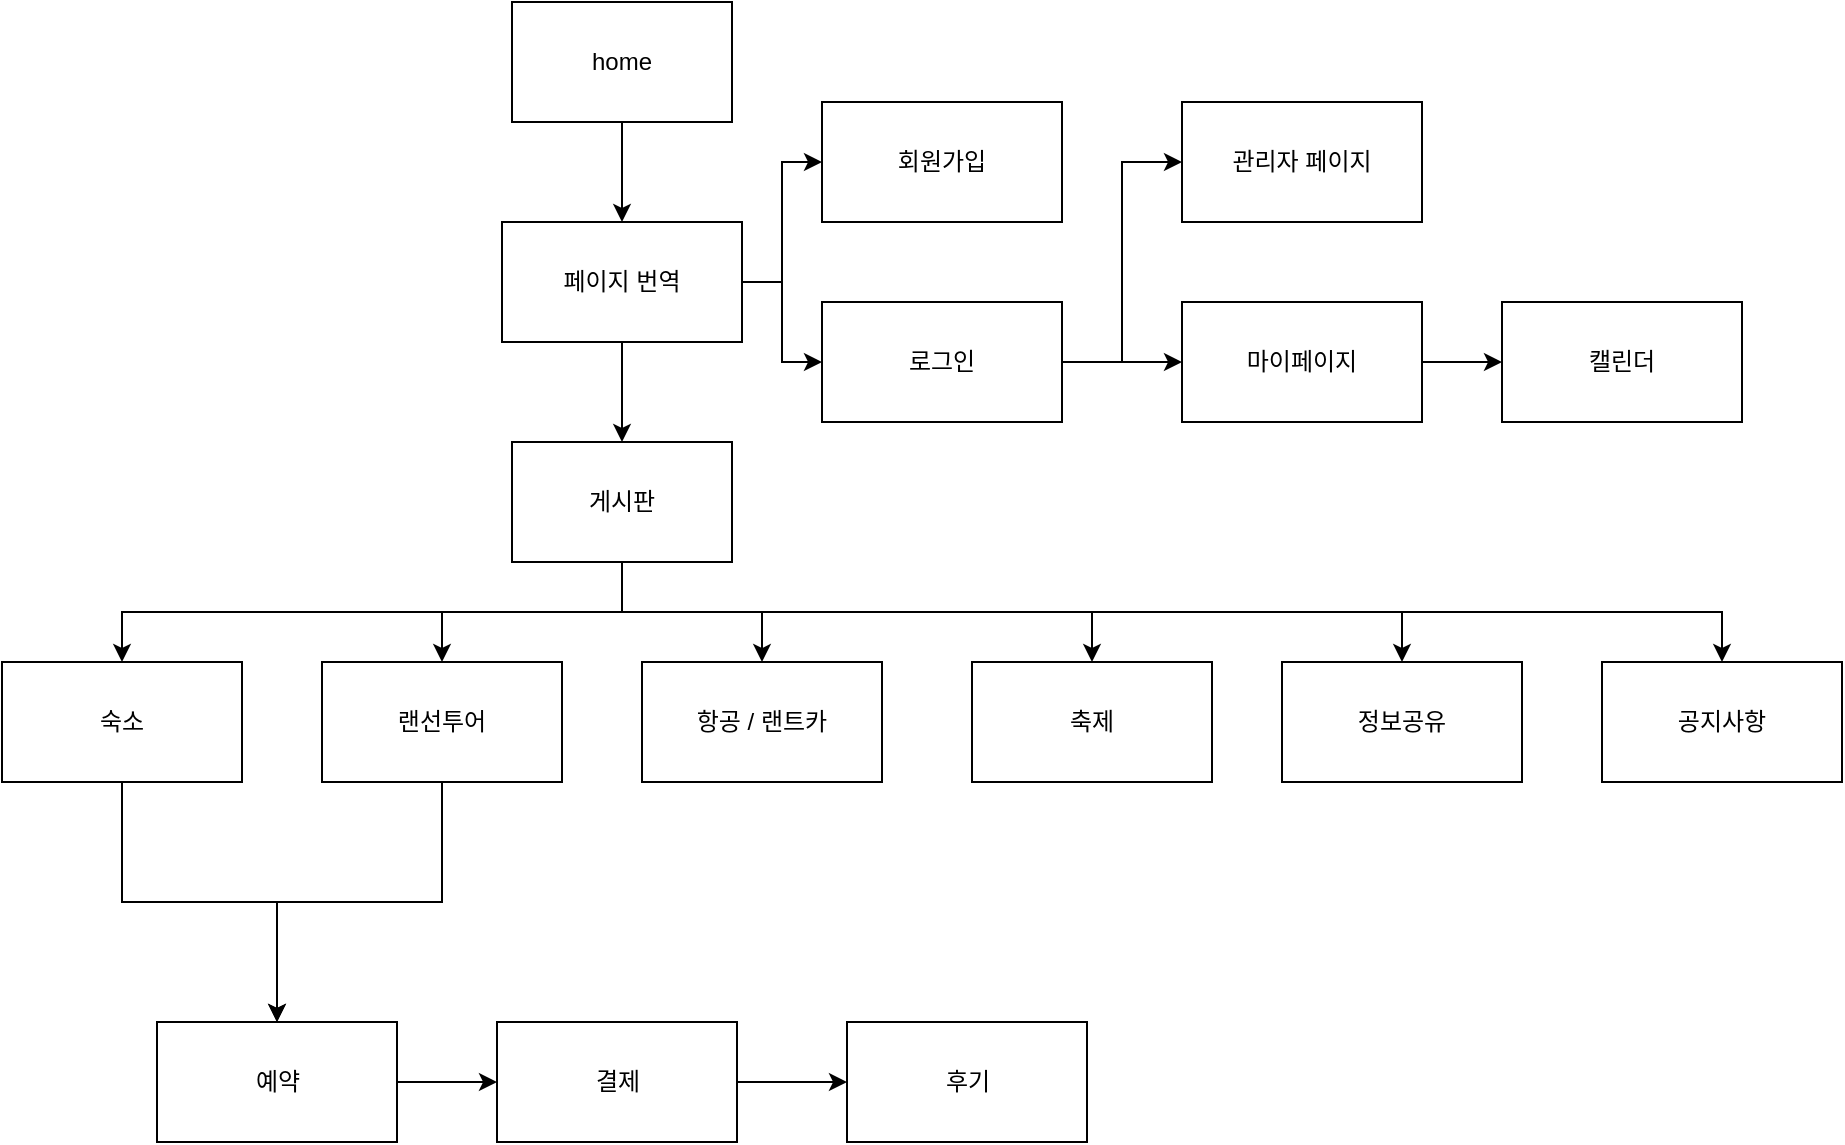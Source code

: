<mxfile version="14.8.0" type="github">
  <diagram id="3u55SB_BfCbyY_XbsaMX" name="Page-1">
    <mxGraphModel dx="1422" dy="705" grid="1" gridSize="10" guides="1" tooltips="1" connect="1" arrows="1" fold="1" page="1" pageScale="1" pageWidth="1169" pageHeight="1654" math="0" shadow="0">
      <root>
        <mxCell id="0" />
        <mxCell id="1" parent="0" />
        <mxCell id="Vz4XTMMSbuac7aniGxZ4-37" style="edgeStyle=orthogonalEdgeStyle;rounded=0;orthogonalLoop=1;jettySize=auto;html=1;exitX=0.5;exitY=1;exitDx=0;exitDy=0;" parent="1" source="Vz4XTMMSbuac7aniGxZ4-1" target="Vz4XTMMSbuac7aniGxZ4-13" edge="1">
          <mxGeometry relative="1" as="geometry" />
        </mxCell>
        <mxCell id="Vz4XTMMSbuac7aniGxZ4-38" style="edgeStyle=orthogonalEdgeStyle;rounded=0;orthogonalLoop=1;jettySize=auto;html=1;exitX=0.5;exitY=1;exitDx=0;exitDy=0;entryX=0.5;entryY=0;entryDx=0;entryDy=0;" parent="1" source="Vz4XTMMSbuac7aniGxZ4-1" target="Vz4XTMMSbuac7aniGxZ4-11" edge="1">
          <mxGeometry relative="1" as="geometry" />
        </mxCell>
        <mxCell id="IqbubBykJ9DmpbZ_wlaK-16" style="edgeStyle=orthogonalEdgeStyle;rounded=0;orthogonalLoop=1;jettySize=auto;html=1;exitX=0.5;exitY=1;exitDx=0;exitDy=0;entryX=0.5;entryY=0;entryDx=0;entryDy=0;" edge="1" parent="1" source="Vz4XTMMSbuac7aniGxZ4-1" target="Vz4XTMMSbuac7aniGxZ4-7">
          <mxGeometry relative="1" as="geometry" />
        </mxCell>
        <mxCell id="IqbubBykJ9DmpbZ_wlaK-17" style="edgeStyle=orthogonalEdgeStyle;rounded=0;orthogonalLoop=1;jettySize=auto;html=1;exitX=0.5;exitY=1;exitDx=0;exitDy=0;" edge="1" parent="1" source="Vz4XTMMSbuac7aniGxZ4-1" target="Vz4XTMMSbuac7aniGxZ4-10">
          <mxGeometry relative="1" as="geometry" />
        </mxCell>
        <mxCell id="IqbubBykJ9DmpbZ_wlaK-23" style="edgeStyle=orthogonalEdgeStyle;rounded=0;orthogonalLoop=1;jettySize=auto;html=1;exitX=0.5;exitY=1;exitDx=0;exitDy=0;" edge="1" parent="1" source="Vz4XTMMSbuac7aniGxZ4-1" target="Vz4XTMMSbuac7aniGxZ4-9">
          <mxGeometry relative="1" as="geometry" />
        </mxCell>
        <mxCell id="IqbubBykJ9DmpbZ_wlaK-24" style="edgeStyle=orthogonalEdgeStyle;rounded=0;orthogonalLoop=1;jettySize=auto;html=1;exitX=0.5;exitY=1;exitDx=0;exitDy=0;" edge="1" parent="1" source="Vz4XTMMSbuac7aniGxZ4-1" target="Vz4XTMMSbuac7aniGxZ4-8">
          <mxGeometry relative="1" as="geometry" />
        </mxCell>
        <mxCell id="Vz4XTMMSbuac7aniGxZ4-1" value="게시판" style="rounded=0;whiteSpace=wrap;html=1;" parent="1" vertex="1">
          <mxGeometry x="285" y="330" width="110" height="60" as="geometry" />
        </mxCell>
        <mxCell id="IqbubBykJ9DmpbZ_wlaK-6" style="edgeStyle=orthogonalEdgeStyle;rounded=0;orthogonalLoop=1;jettySize=auto;html=1;exitX=1;exitY=0.5;exitDx=0;exitDy=0;entryX=0;entryY=0.5;entryDx=0;entryDy=0;" edge="1" parent="1" source="Vz4XTMMSbuac7aniGxZ4-2" target="IqbubBykJ9DmpbZ_wlaK-4">
          <mxGeometry relative="1" as="geometry" />
        </mxCell>
        <mxCell id="IqbubBykJ9DmpbZ_wlaK-7" style="edgeStyle=orthogonalEdgeStyle;rounded=0;orthogonalLoop=1;jettySize=auto;html=1;exitX=1;exitY=0.5;exitDx=0;exitDy=0;entryX=0;entryY=0.5;entryDx=0;entryDy=0;" edge="1" parent="1" source="Vz4XTMMSbuac7aniGxZ4-2" target="Vz4XTMMSbuac7aniGxZ4-49">
          <mxGeometry relative="1" as="geometry" />
        </mxCell>
        <mxCell id="Vz4XTMMSbuac7aniGxZ4-2" value="로그인" style="rounded=0;whiteSpace=wrap;html=1;" parent="1" vertex="1">
          <mxGeometry x="440" y="260" width="120" height="60" as="geometry" />
        </mxCell>
        <mxCell id="Vz4XTMMSbuac7aniGxZ4-3" value="회원가입" style="rounded=0;whiteSpace=wrap;html=1;" parent="1" vertex="1">
          <mxGeometry x="440" y="160" width="120" height="60" as="geometry" />
        </mxCell>
        <mxCell id="Vz4XTMMSbuac7aniGxZ4-7" value="항공 / 랜트카" style="rounded=0;whiteSpace=wrap;html=1;" parent="1" vertex="1">
          <mxGeometry x="350" y="440" width="120" height="60" as="geometry" />
        </mxCell>
        <mxCell id="IqbubBykJ9DmpbZ_wlaK-10" style="edgeStyle=orthogonalEdgeStyle;rounded=0;orthogonalLoop=1;jettySize=auto;html=1;exitX=0.5;exitY=1;exitDx=0;exitDy=0;" edge="1" parent="1" source="Vz4XTMMSbuac7aniGxZ4-8" target="Vz4XTMMSbuac7aniGxZ4-23">
          <mxGeometry relative="1" as="geometry" />
        </mxCell>
        <mxCell id="Vz4XTMMSbuac7aniGxZ4-8" value="숙소" style="rounded=0;whiteSpace=wrap;html=1;" parent="1" vertex="1">
          <mxGeometry x="30" y="440" width="120" height="60" as="geometry" />
        </mxCell>
        <mxCell id="IqbubBykJ9DmpbZ_wlaK-12" style="edgeStyle=orthogonalEdgeStyle;rounded=0;orthogonalLoop=1;jettySize=auto;html=1;exitX=0.5;exitY=1;exitDx=0;exitDy=0;entryX=0.5;entryY=0;entryDx=0;entryDy=0;" edge="1" parent="1" source="Vz4XTMMSbuac7aniGxZ4-9" target="Vz4XTMMSbuac7aniGxZ4-23">
          <mxGeometry relative="1" as="geometry" />
        </mxCell>
        <mxCell id="Vz4XTMMSbuac7aniGxZ4-9" value="랜선투어" style="rounded=0;whiteSpace=wrap;html=1;" parent="1" vertex="1">
          <mxGeometry x="190" y="440" width="120" height="60" as="geometry" />
        </mxCell>
        <mxCell id="Vz4XTMMSbuac7aniGxZ4-10" value="축제" style="rounded=0;whiteSpace=wrap;html=1;" parent="1" vertex="1">
          <mxGeometry x="515" y="440" width="120" height="60" as="geometry" />
        </mxCell>
        <mxCell id="Vz4XTMMSbuac7aniGxZ4-11" value="공지사항" style="rounded=0;whiteSpace=wrap;html=1;" parent="1" vertex="1">
          <mxGeometry x="830" y="440" width="120" height="60" as="geometry" />
        </mxCell>
        <mxCell id="Vz4XTMMSbuac7aniGxZ4-13" value="정보공유" style="rounded=0;whiteSpace=wrap;html=1;" parent="1" vertex="1">
          <mxGeometry x="670" y="440" width="120" height="60" as="geometry" />
        </mxCell>
        <mxCell id="IqbubBykJ9DmpbZ_wlaK-14" style="edgeStyle=orthogonalEdgeStyle;rounded=0;orthogonalLoop=1;jettySize=auto;html=1;exitX=1;exitY=0.5;exitDx=0;exitDy=0;" edge="1" parent="1" source="Vz4XTMMSbuac7aniGxZ4-23" target="IqbubBykJ9DmpbZ_wlaK-15">
          <mxGeometry relative="1" as="geometry">
            <mxPoint x="297.5" y="650" as="targetPoint" />
          </mxGeometry>
        </mxCell>
        <mxCell id="Vz4XTMMSbuac7aniGxZ4-23" value="예약" style="rounded=0;whiteSpace=wrap;html=1;" parent="1" vertex="1">
          <mxGeometry x="107.5" y="620" width="120" height="60" as="geometry" />
        </mxCell>
        <mxCell id="Vz4XTMMSbuac7aniGxZ4-49" value="관리자 페이지" style="rounded=0;whiteSpace=wrap;html=1;" parent="1" vertex="1">
          <mxGeometry x="620" y="160" width="120" height="60" as="geometry" />
        </mxCell>
        <mxCell id="IqbubBykJ9DmpbZ_wlaK-8" style="edgeStyle=orthogonalEdgeStyle;rounded=0;orthogonalLoop=1;jettySize=auto;html=1;exitX=1;exitY=0.5;exitDx=0;exitDy=0;" edge="1" parent="1" source="IqbubBykJ9DmpbZ_wlaK-4" target="IqbubBykJ9DmpbZ_wlaK-9">
          <mxGeometry relative="1" as="geometry">
            <mxPoint x="790" y="330" as="targetPoint" />
          </mxGeometry>
        </mxCell>
        <mxCell id="IqbubBykJ9DmpbZ_wlaK-4" value="마이페이지" style="rounded=0;whiteSpace=wrap;html=1;" vertex="1" parent="1">
          <mxGeometry x="620" y="260" width="120" height="60" as="geometry" />
        </mxCell>
        <mxCell id="IqbubBykJ9DmpbZ_wlaK-9" value="캘린더" style="rounded=0;whiteSpace=wrap;html=1;" vertex="1" parent="1">
          <mxGeometry x="780" y="260" width="120" height="60" as="geometry" />
        </mxCell>
        <mxCell id="IqbubBykJ9DmpbZ_wlaK-25" style="edgeStyle=orthogonalEdgeStyle;rounded=0;orthogonalLoop=1;jettySize=auto;html=1;exitX=1;exitY=0.5;exitDx=0;exitDy=0;" edge="1" parent="1" source="IqbubBykJ9DmpbZ_wlaK-15" target="IqbubBykJ9DmpbZ_wlaK-26">
          <mxGeometry relative="1" as="geometry">
            <mxPoint x="457.5" y="650" as="targetPoint" />
          </mxGeometry>
        </mxCell>
        <mxCell id="IqbubBykJ9DmpbZ_wlaK-15" value="결제" style="rounded=0;whiteSpace=wrap;html=1;" vertex="1" parent="1">
          <mxGeometry x="277.5" y="620" width="120" height="60" as="geometry" />
        </mxCell>
        <mxCell id="IqbubBykJ9DmpbZ_wlaK-29" style="edgeStyle=orthogonalEdgeStyle;rounded=0;orthogonalLoop=1;jettySize=auto;html=1;exitX=0.5;exitY=1;exitDx=0;exitDy=0;entryX=0.5;entryY=0;entryDx=0;entryDy=0;" edge="1" parent="1" source="IqbubBykJ9DmpbZ_wlaK-20" target="IqbubBykJ9DmpbZ_wlaK-27">
          <mxGeometry relative="1" as="geometry" />
        </mxCell>
        <mxCell id="IqbubBykJ9DmpbZ_wlaK-20" value="home" style="rounded=0;whiteSpace=wrap;html=1;" vertex="1" parent="1">
          <mxGeometry x="285" y="110" width="110" height="60" as="geometry" />
        </mxCell>
        <mxCell id="IqbubBykJ9DmpbZ_wlaK-26" value="후기" style="rounded=0;whiteSpace=wrap;html=1;" vertex="1" parent="1">
          <mxGeometry x="452.5" y="620" width="120" height="60" as="geometry" />
        </mxCell>
        <mxCell id="IqbubBykJ9DmpbZ_wlaK-28" style="edgeStyle=orthogonalEdgeStyle;rounded=0;orthogonalLoop=1;jettySize=auto;html=1;exitX=0.5;exitY=1;exitDx=0;exitDy=0;entryX=0.5;entryY=0;entryDx=0;entryDy=0;" edge="1" parent="1" source="IqbubBykJ9DmpbZ_wlaK-27" target="Vz4XTMMSbuac7aniGxZ4-1">
          <mxGeometry relative="1" as="geometry" />
        </mxCell>
        <mxCell id="IqbubBykJ9DmpbZ_wlaK-30" style="edgeStyle=orthogonalEdgeStyle;rounded=0;orthogonalLoop=1;jettySize=auto;html=1;exitX=1;exitY=0.5;exitDx=0;exitDy=0;entryX=0;entryY=0.5;entryDx=0;entryDy=0;" edge="1" parent="1" source="IqbubBykJ9DmpbZ_wlaK-27" target="Vz4XTMMSbuac7aniGxZ4-3">
          <mxGeometry relative="1" as="geometry" />
        </mxCell>
        <mxCell id="IqbubBykJ9DmpbZ_wlaK-31" style="edgeStyle=orthogonalEdgeStyle;rounded=0;orthogonalLoop=1;jettySize=auto;html=1;exitX=1;exitY=0.5;exitDx=0;exitDy=0;entryX=0;entryY=0.5;entryDx=0;entryDy=0;" edge="1" parent="1" source="IqbubBykJ9DmpbZ_wlaK-27" target="Vz4XTMMSbuac7aniGxZ4-2">
          <mxGeometry relative="1" as="geometry" />
        </mxCell>
        <mxCell id="IqbubBykJ9DmpbZ_wlaK-27" value="페이지 번역" style="rounded=0;whiteSpace=wrap;html=1;" vertex="1" parent="1">
          <mxGeometry x="280" y="220" width="120" height="60" as="geometry" />
        </mxCell>
      </root>
    </mxGraphModel>
  </diagram>
</mxfile>
